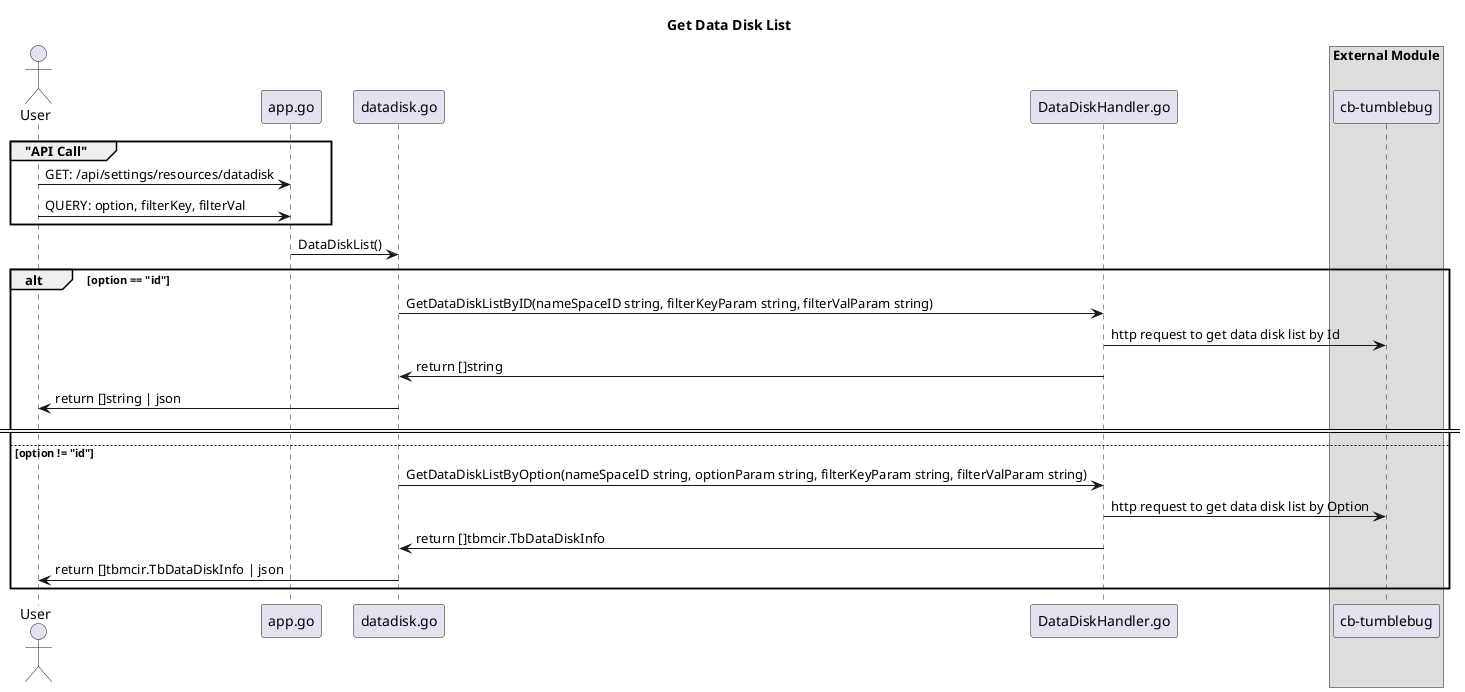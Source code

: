 @startuml

title "Get Data Disk List"

actor User as user

participant "app.go" as app
participant "datadisk.go" as route
participant "DataDiskHandler.go" as datadiskHandler
box "External Module"
participant "cb-tumblebug" as tumblebug
end box

group  "API Call"
    user    -> app : GET: /api/settings/resources/datadisk
    user    -> app : QUERY: option, filterKey, filterVal
end

app     -> route: DataDiskList()
alt option == "id"
    route -> datadiskHandler: GetDataDiskListByID(nameSpaceID string, filterKeyParam string, filterValParam string)
    datadiskHandler -> tumblebug: http request to get data disk list by Id
    route <- datadiskHandler: return []string
    user <- route : return []string | json
====
else  option != "id"
    route -> datadiskHandler: GetDataDiskListByOption(nameSpaceID string, optionParam string, filterKeyParam string, filterValParam string)
    datadiskHandler -> tumblebug: http request to get data disk list by Option
    route <- datadiskHandler: return []tbmcir.TbDataDiskInfo
    user <- route : return []tbmcir.TbDataDiskInfo | json
end


@enduml
